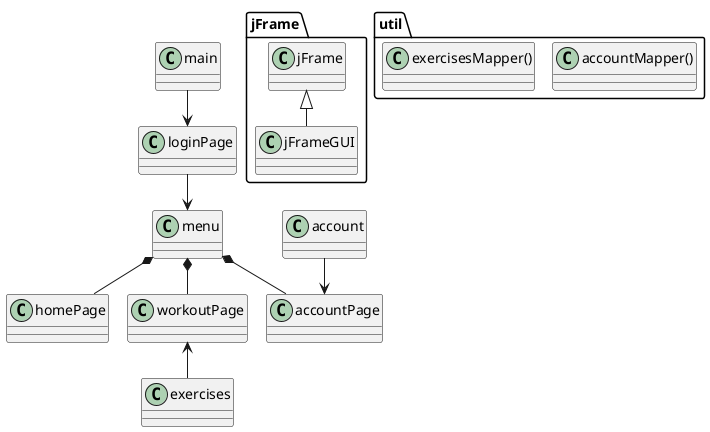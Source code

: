@startuml
!pragma layout smetana

main --> loginPage
loginPage --> menu
menu *-- homePage
menu *-- workoutPage
menu *-- accountPage

account --> accountPage
class main
workoutPage <-- exercises
class loginPage
class menu
class homePage
class workoutPage
class accountPage
class exercises
class account

package jFrame {
class jFrameGUI extends jFrame
}

package util {
class accountMapper()
class exercisesMapper()
}

@enduml